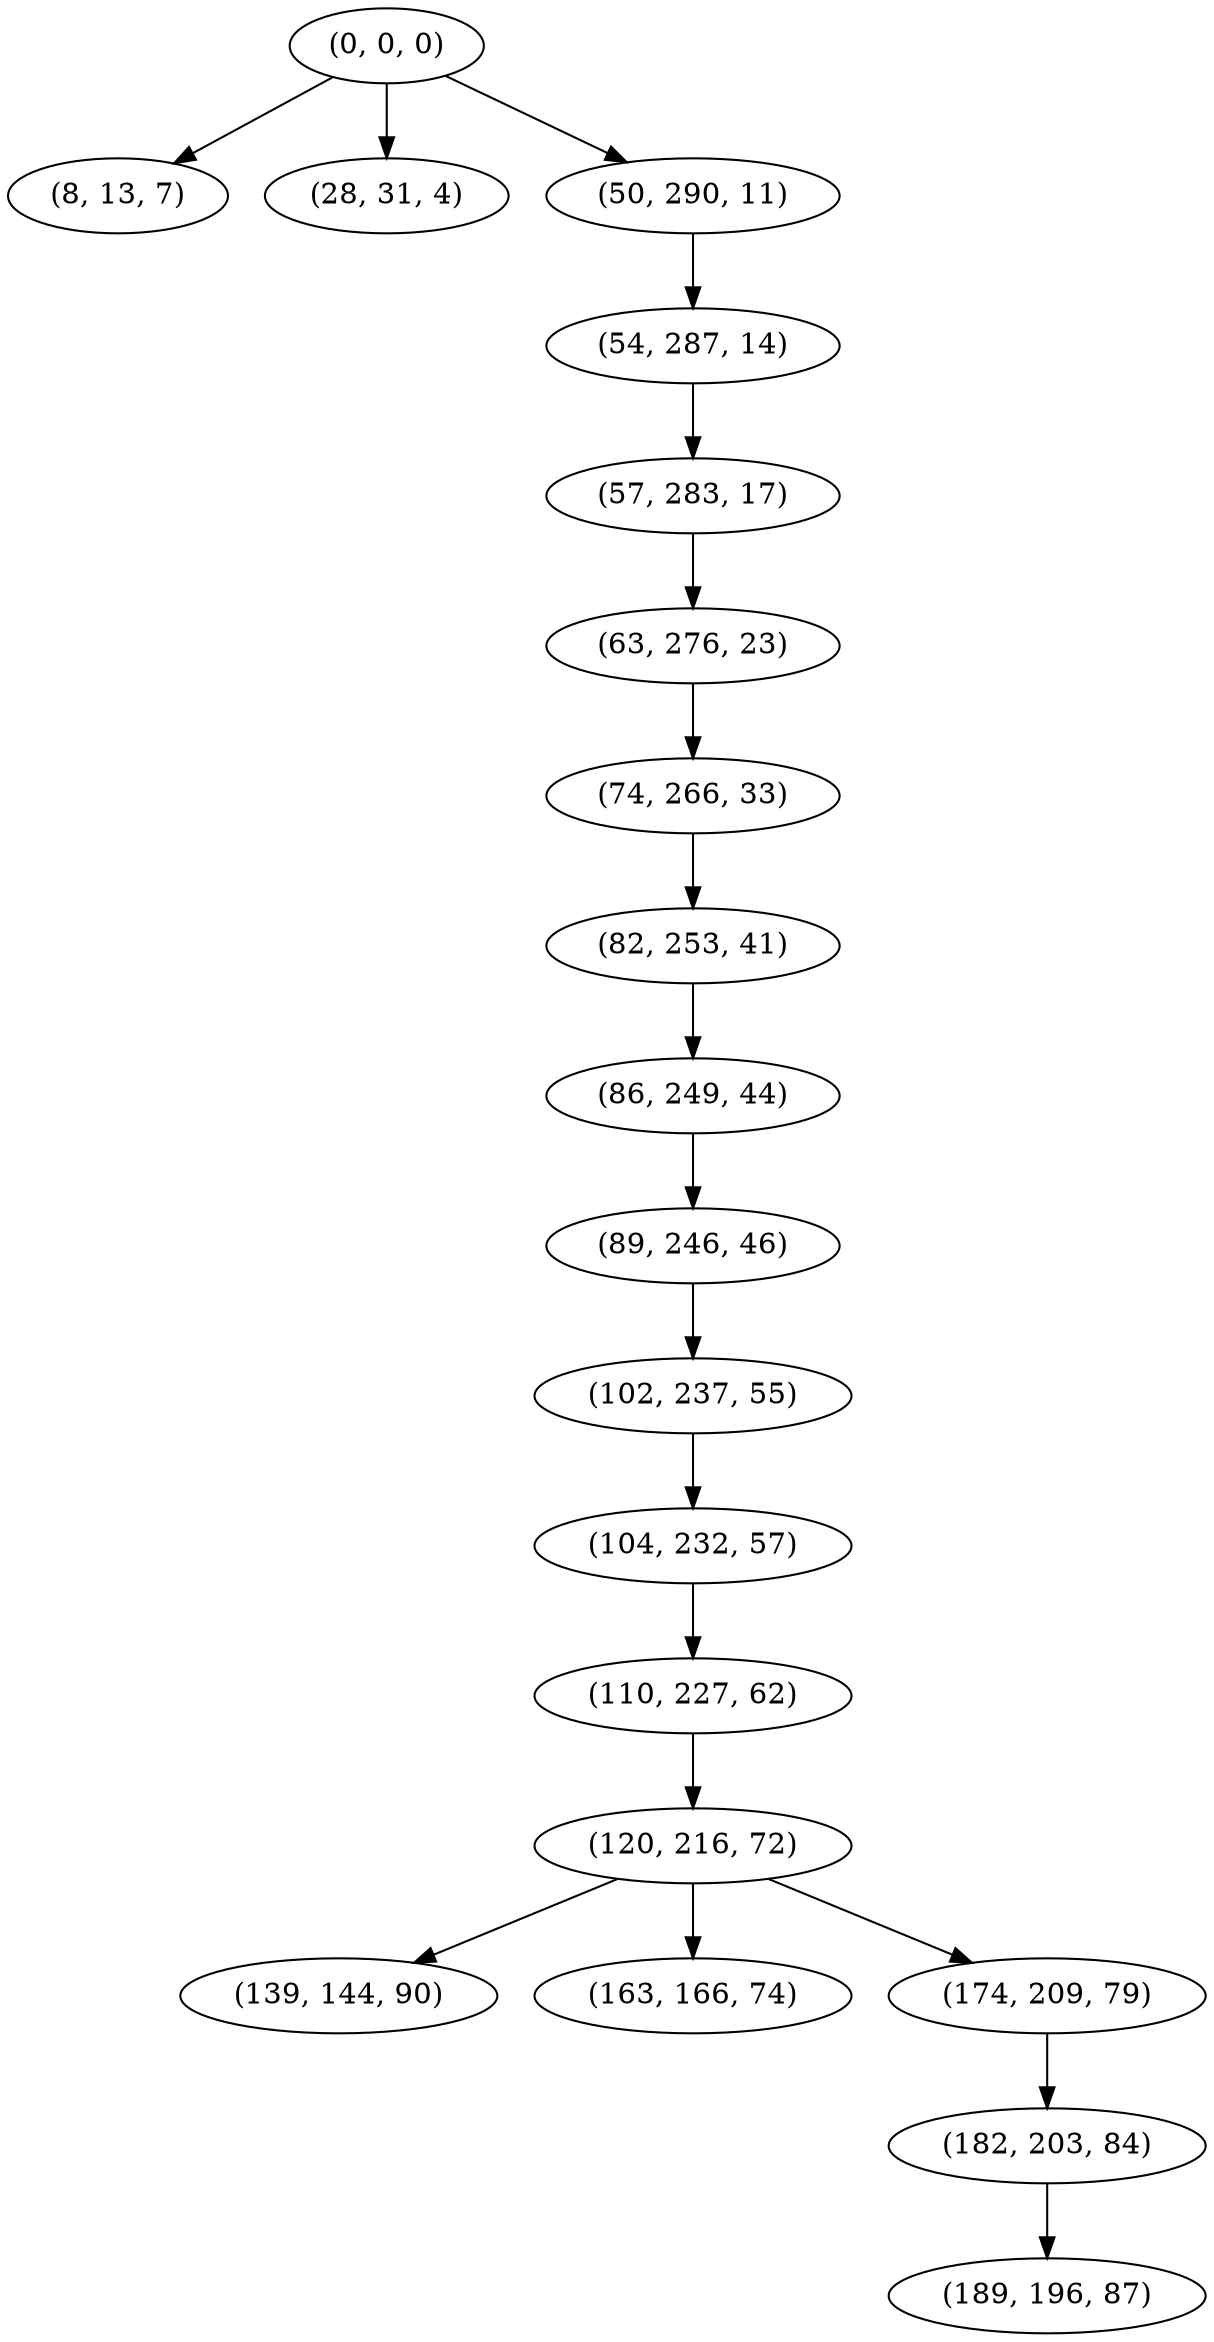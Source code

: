 digraph tree {
    "(0, 0, 0)";
    "(8, 13, 7)";
    "(28, 31, 4)";
    "(50, 290, 11)";
    "(54, 287, 14)";
    "(57, 283, 17)";
    "(63, 276, 23)";
    "(74, 266, 33)";
    "(82, 253, 41)";
    "(86, 249, 44)";
    "(89, 246, 46)";
    "(102, 237, 55)";
    "(104, 232, 57)";
    "(110, 227, 62)";
    "(120, 216, 72)";
    "(139, 144, 90)";
    "(163, 166, 74)";
    "(174, 209, 79)";
    "(182, 203, 84)";
    "(189, 196, 87)";
    "(0, 0, 0)" -> "(8, 13, 7)";
    "(0, 0, 0)" -> "(28, 31, 4)";
    "(0, 0, 0)" -> "(50, 290, 11)";
    "(50, 290, 11)" -> "(54, 287, 14)";
    "(54, 287, 14)" -> "(57, 283, 17)";
    "(57, 283, 17)" -> "(63, 276, 23)";
    "(63, 276, 23)" -> "(74, 266, 33)";
    "(74, 266, 33)" -> "(82, 253, 41)";
    "(82, 253, 41)" -> "(86, 249, 44)";
    "(86, 249, 44)" -> "(89, 246, 46)";
    "(89, 246, 46)" -> "(102, 237, 55)";
    "(102, 237, 55)" -> "(104, 232, 57)";
    "(104, 232, 57)" -> "(110, 227, 62)";
    "(110, 227, 62)" -> "(120, 216, 72)";
    "(120, 216, 72)" -> "(139, 144, 90)";
    "(120, 216, 72)" -> "(163, 166, 74)";
    "(120, 216, 72)" -> "(174, 209, 79)";
    "(174, 209, 79)" -> "(182, 203, 84)";
    "(182, 203, 84)" -> "(189, 196, 87)";
}
